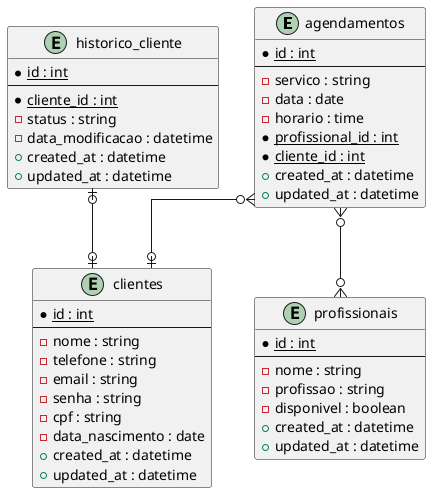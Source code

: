 @startuml

skinparam linetype ortho

entity agendamentos {
  * <u>id : int</u>
  --
  - servico : string
  - data : date
  - horario : time
  * <u>profissional_id : int</u>
  * <u>cliente_id : int</u>
  + created_at : datetime
  + updated_at : datetime
}

entity clientes {
  * <u>id : int</u>
  --
  - nome : string
  - telefone : string
  - email : string
  - senha : string
  - cpf : string
  - data_nascimento : date
  + created_at : datetime
  + updated_at : datetime
}

entity profissionais {
  * <u>id : int</u>
  --
  - nome : string
  - profissao : string
  - disponivel : boolean
  + created_at : datetime
  + updated_at : datetime
}

entity historico_cliente {
  * <u>id : int</u>
  --
  * <u>cliente_id : int</u>
  - status : string
  - data_modificacao : datetime
  + created_at : datetime
  + updated_at : datetime
}

agendamentos }o--o{ profissionais
agendamentos }o--o| clientes
historico_cliente |o--o| clientes
@enduml